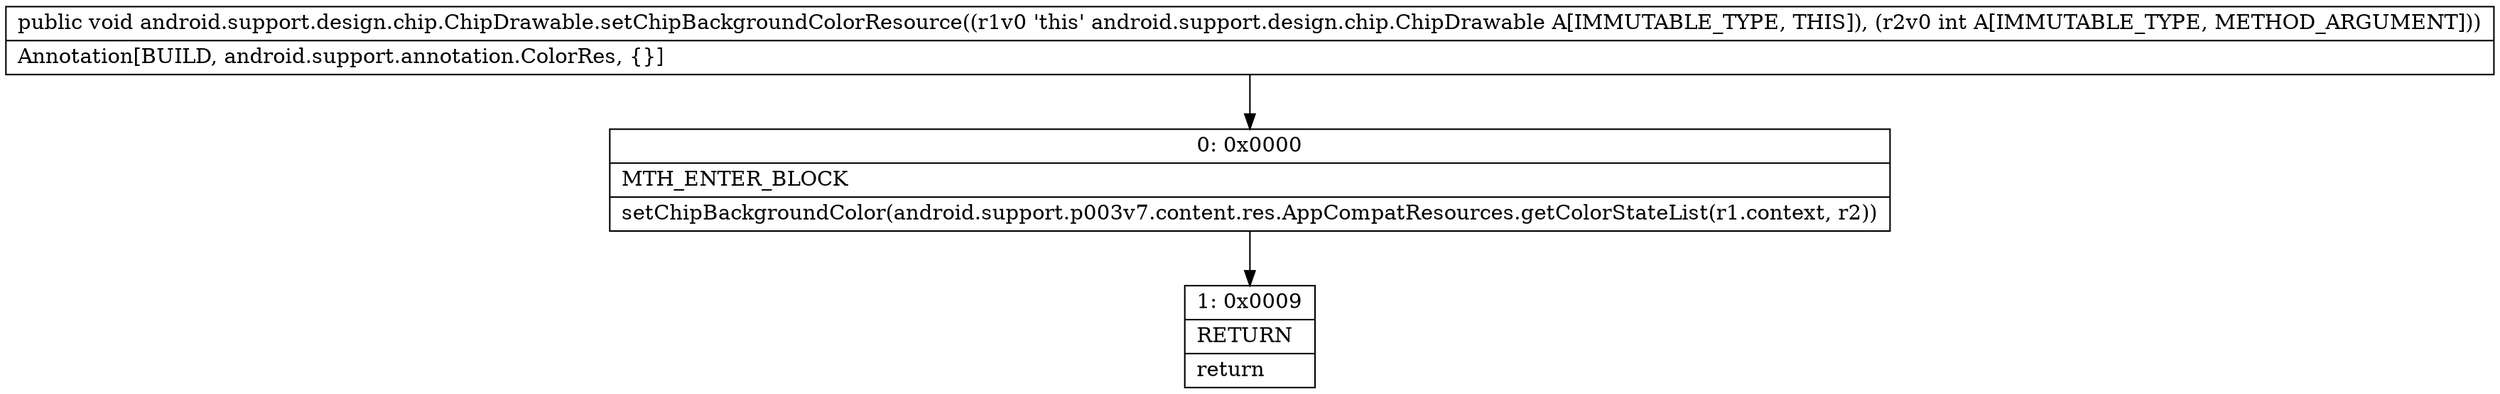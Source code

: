 digraph "CFG forandroid.support.design.chip.ChipDrawable.setChipBackgroundColorResource(I)V" {
Node_0 [shape=record,label="{0\:\ 0x0000|MTH_ENTER_BLOCK\l|setChipBackgroundColor(android.support.p003v7.content.res.AppCompatResources.getColorStateList(r1.context, r2))\l}"];
Node_1 [shape=record,label="{1\:\ 0x0009|RETURN\l|return\l}"];
MethodNode[shape=record,label="{public void android.support.design.chip.ChipDrawable.setChipBackgroundColorResource((r1v0 'this' android.support.design.chip.ChipDrawable A[IMMUTABLE_TYPE, THIS]), (r2v0 int A[IMMUTABLE_TYPE, METHOD_ARGUMENT]))  | Annotation[BUILD, android.support.annotation.ColorRes, \{\}]\l}"];
MethodNode -> Node_0;
Node_0 -> Node_1;
}

